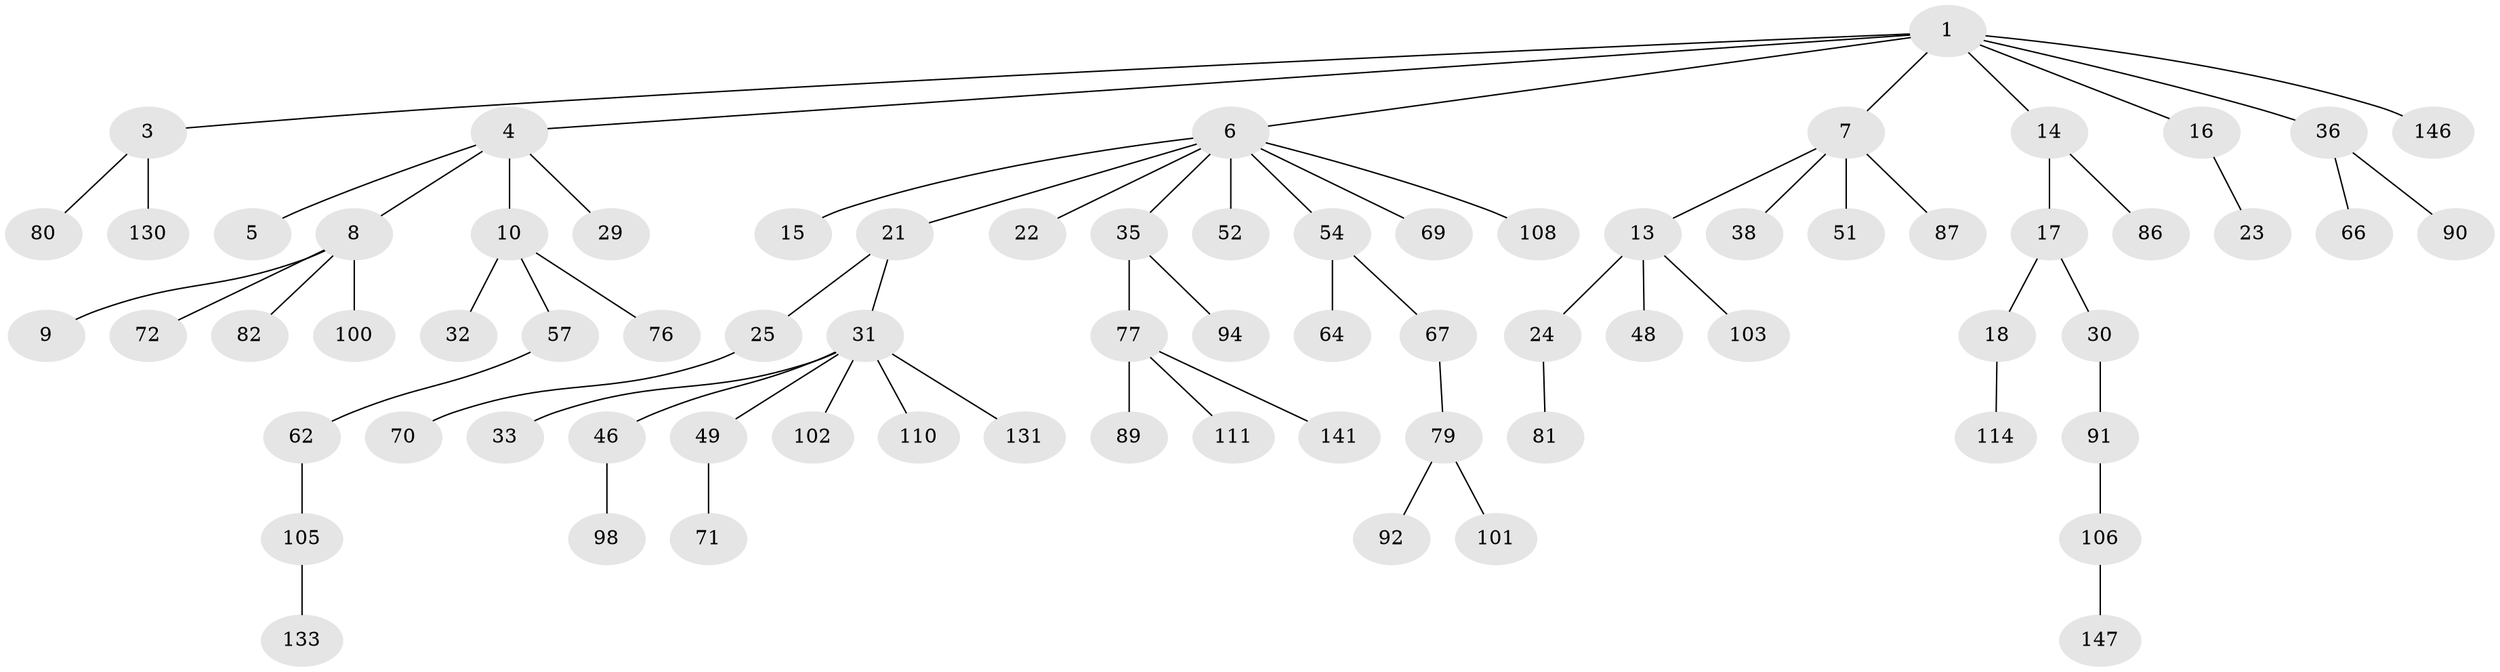 // original degree distribution, {4: 0.06802721088435375, 6: 0.013605442176870748, 3: 0.14285714285714285, 5: 0.034013605442176874, 1: 0.4897959183673469, 8: 0.006802721088435374, 2: 0.24489795918367346}
// Generated by graph-tools (version 1.1) at 2025/15/03/09/25 04:15:21]
// undirected, 73 vertices, 72 edges
graph export_dot {
graph [start="1"]
  node [color=gray90,style=filled];
  1 [super="+2+34"];
  3;
  4;
  5 [super="+56+139+96"];
  6 [super="+28+109+12"];
  7 [super="+27"];
  8 [super="+50+140"];
  9;
  10 [super="+11+45+20"];
  13 [super="+40"];
  14 [super="+78+19"];
  15 [super="+104"];
  16 [super="+63"];
  17;
  18;
  21;
  22 [super="+61+142+39"];
  23 [super="+112+123+41+47"];
  24 [super="+122"];
  25;
  29;
  30 [super="+75"];
  31 [super="+37"];
  32 [super="+42+125+143"];
  33 [super="+115+95"];
  35;
  36;
  38 [super="+128"];
  46 [super="+132"];
  48;
  49;
  51 [super="+53+118+136"];
  52 [super="+58"];
  54;
  57;
  62 [super="+99+74"];
  64;
  66;
  67;
  69 [super="+83"];
  70 [super="+137"];
  71;
  72;
  76;
  77 [super="+85"];
  79;
  80 [super="+84"];
  81;
  82 [super="+88"];
  86 [super="+117"];
  87;
  89;
  90;
  91;
  92;
  94;
  98;
  100;
  101 [super="+107"];
  102;
  103;
  105;
  106;
  108 [super="+116"];
  110;
  111;
  114;
  130;
  131;
  133;
  141;
  146;
  147;
  1 -- 7;
  1 -- 146;
  1 -- 16;
  1 -- 3;
  1 -- 4;
  1 -- 6;
  1 -- 14;
  1 -- 36;
  3 -- 80;
  3 -- 130;
  4 -- 5;
  4 -- 8;
  4 -- 10;
  4 -- 29;
  6 -- 22;
  6 -- 108;
  6 -- 35;
  6 -- 52;
  6 -- 69;
  6 -- 21;
  6 -- 54;
  6 -- 15;
  7 -- 13;
  7 -- 38;
  7 -- 51;
  7 -- 87;
  8 -- 9;
  8 -- 100;
  8 -- 82;
  8 -- 72;
  10 -- 32;
  10 -- 57;
  10 -- 76;
  13 -- 24;
  13 -- 48;
  13 -- 103;
  14 -- 17;
  14 -- 86;
  16 -- 23;
  17 -- 18;
  17 -- 30;
  18 -- 114;
  21 -- 25;
  21 -- 31;
  24 -- 81;
  25 -- 70;
  30 -- 91;
  31 -- 33;
  31 -- 131;
  31 -- 49;
  31 -- 102;
  31 -- 110;
  31 -- 46;
  35 -- 77;
  35 -- 94;
  36 -- 66;
  36 -- 90;
  46 -- 98;
  49 -- 71;
  54 -- 64;
  54 -- 67;
  57 -- 62;
  62 -- 105;
  67 -- 79;
  77 -- 89;
  77 -- 141;
  77 -- 111;
  79 -- 92;
  79 -- 101;
  91 -- 106;
  105 -- 133;
  106 -- 147;
}
